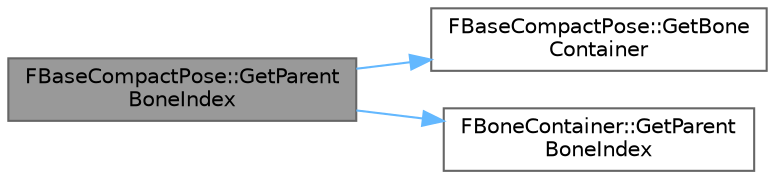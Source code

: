 digraph "FBaseCompactPose::GetParentBoneIndex"
{
 // INTERACTIVE_SVG=YES
 // LATEX_PDF_SIZE
  bgcolor="transparent";
  edge [fontname=Helvetica,fontsize=10,labelfontname=Helvetica,labelfontsize=10];
  node [fontname=Helvetica,fontsize=10,shape=box,height=0.2,width=0.4];
  rankdir="LR";
  Node1 [id="Node000001",label="FBaseCompactPose::GetParent\lBoneIndex",height=0.2,width=0.4,color="gray40", fillcolor="grey60", style="filled", fontcolor="black",tooltip=" "];
  Node1 -> Node2 [id="edge1_Node000001_Node000002",color="steelblue1",style="solid",tooltip=" "];
  Node2 [id="Node000002",label="FBaseCompactPose::GetBone\lContainer",height=0.2,width=0.4,color="grey40", fillcolor="white", style="filled",URL="$d0/ded/structFBaseCompactPose.html#af7a1f12bd46b00ec5d412cd3e6665f09",tooltip=" "];
  Node1 -> Node3 [id="edge2_Node000001_Node000003",color="steelblue1",style="solid",tooltip=" "];
  Node3 [id="Node000003",label="FBoneContainer::GetParent\lBoneIndex",height=0.2,width=0.4,color="grey40", fillcolor="white", style="filled",URL="$d2/d4f/structFBoneContainer.html#a9bf6f8a56d299d97ab9f8d08cc7cb493",tooltip="Get ParentBoneIndex for current Asset."];
}
